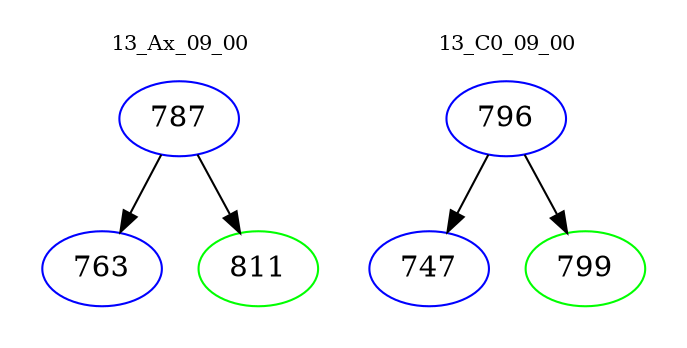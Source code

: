 digraph{
subgraph cluster_0 {
color = white
label = "13_Ax_09_00";
fontsize=10;
T0_787 [label="787", color="blue"]
T0_787 -> T0_763 [color="black"]
T0_763 [label="763", color="blue"]
T0_787 -> T0_811 [color="black"]
T0_811 [label="811", color="green"]
}
subgraph cluster_1 {
color = white
label = "13_C0_09_00";
fontsize=10;
T1_796 [label="796", color="blue"]
T1_796 -> T1_747 [color="black"]
T1_747 [label="747", color="blue"]
T1_796 -> T1_799 [color="black"]
T1_799 [label="799", color="green"]
}
}
